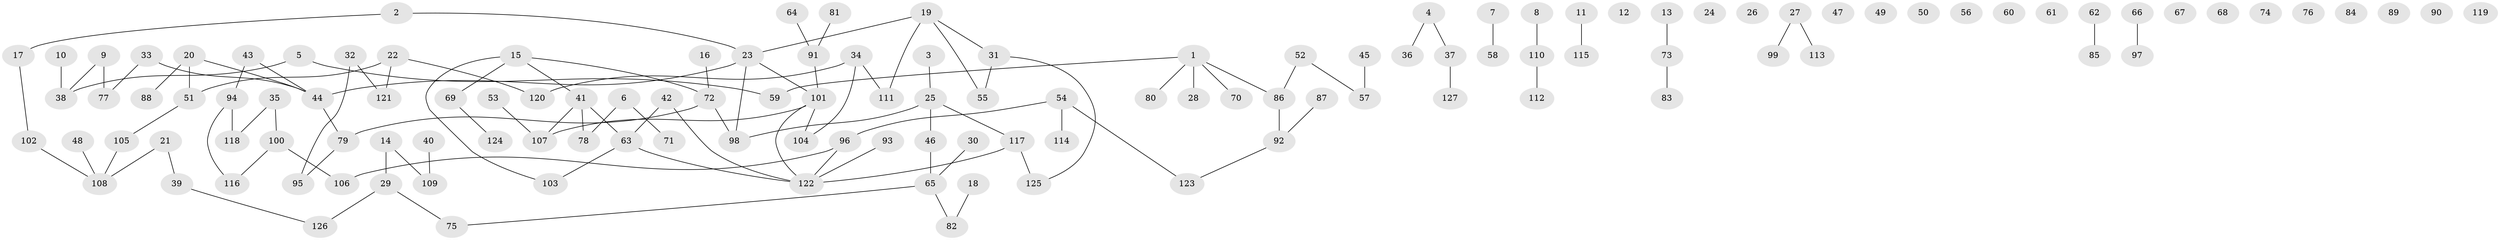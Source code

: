 // Generated by graph-tools (version 1.1) at 2025/13/03/09/25 04:13:10]
// undirected, 127 vertices, 117 edges
graph export_dot {
graph [start="1"]
  node [color=gray90,style=filled];
  1;
  2;
  3;
  4;
  5;
  6;
  7;
  8;
  9;
  10;
  11;
  12;
  13;
  14;
  15;
  16;
  17;
  18;
  19;
  20;
  21;
  22;
  23;
  24;
  25;
  26;
  27;
  28;
  29;
  30;
  31;
  32;
  33;
  34;
  35;
  36;
  37;
  38;
  39;
  40;
  41;
  42;
  43;
  44;
  45;
  46;
  47;
  48;
  49;
  50;
  51;
  52;
  53;
  54;
  55;
  56;
  57;
  58;
  59;
  60;
  61;
  62;
  63;
  64;
  65;
  66;
  67;
  68;
  69;
  70;
  71;
  72;
  73;
  74;
  75;
  76;
  77;
  78;
  79;
  80;
  81;
  82;
  83;
  84;
  85;
  86;
  87;
  88;
  89;
  90;
  91;
  92;
  93;
  94;
  95;
  96;
  97;
  98;
  99;
  100;
  101;
  102;
  103;
  104;
  105;
  106;
  107;
  108;
  109;
  110;
  111;
  112;
  113;
  114;
  115;
  116;
  117;
  118;
  119;
  120;
  121;
  122;
  123;
  124;
  125;
  126;
  127;
  1 -- 28;
  1 -- 59;
  1 -- 70;
  1 -- 80;
  1 -- 86;
  2 -- 17;
  2 -- 23;
  3 -- 25;
  4 -- 36;
  4 -- 37;
  5 -- 38;
  5 -- 59;
  6 -- 71;
  6 -- 78;
  7 -- 58;
  8 -- 110;
  9 -- 38;
  9 -- 77;
  10 -- 38;
  11 -- 115;
  13 -- 73;
  14 -- 29;
  14 -- 109;
  15 -- 41;
  15 -- 69;
  15 -- 72;
  15 -- 103;
  16 -- 72;
  17 -- 102;
  18 -- 82;
  19 -- 23;
  19 -- 31;
  19 -- 55;
  19 -- 111;
  20 -- 44;
  20 -- 51;
  20 -- 88;
  21 -- 39;
  21 -- 108;
  22 -- 51;
  22 -- 120;
  22 -- 121;
  23 -- 44;
  23 -- 98;
  23 -- 101;
  25 -- 46;
  25 -- 98;
  25 -- 117;
  27 -- 99;
  27 -- 113;
  29 -- 75;
  29 -- 126;
  30 -- 65;
  31 -- 55;
  31 -- 125;
  32 -- 95;
  32 -- 121;
  33 -- 44;
  33 -- 77;
  34 -- 104;
  34 -- 111;
  34 -- 120;
  35 -- 100;
  35 -- 118;
  37 -- 127;
  39 -- 126;
  40 -- 109;
  41 -- 63;
  41 -- 78;
  41 -- 107;
  42 -- 63;
  42 -- 122;
  43 -- 44;
  43 -- 94;
  44 -- 79;
  45 -- 57;
  46 -- 65;
  48 -- 108;
  51 -- 105;
  52 -- 57;
  52 -- 86;
  53 -- 107;
  54 -- 96;
  54 -- 114;
  54 -- 123;
  62 -- 85;
  63 -- 103;
  63 -- 122;
  64 -- 91;
  65 -- 75;
  65 -- 82;
  66 -- 97;
  69 -- 124;
  72 -- 79;
  72 -- 98;
  73 -- 83;
  79 -- 95;
  81 -- 91;
  86 -- 92;
  87 -- 92;
  91 -- 101;
  92 -- 123;
  93 -- 122;
  94 -- 116;
  94 -- 118;
  96 -- 106;
  96 -- 122;
  100 -- 106;
  100 -- 116;
  101 -- 104;
  101 -- 107;
  101 -- 122;
  102 -- 108;
  105 -- 108;
  110 -- 112;
  117 -- 122;
  117 -- 125;
}
